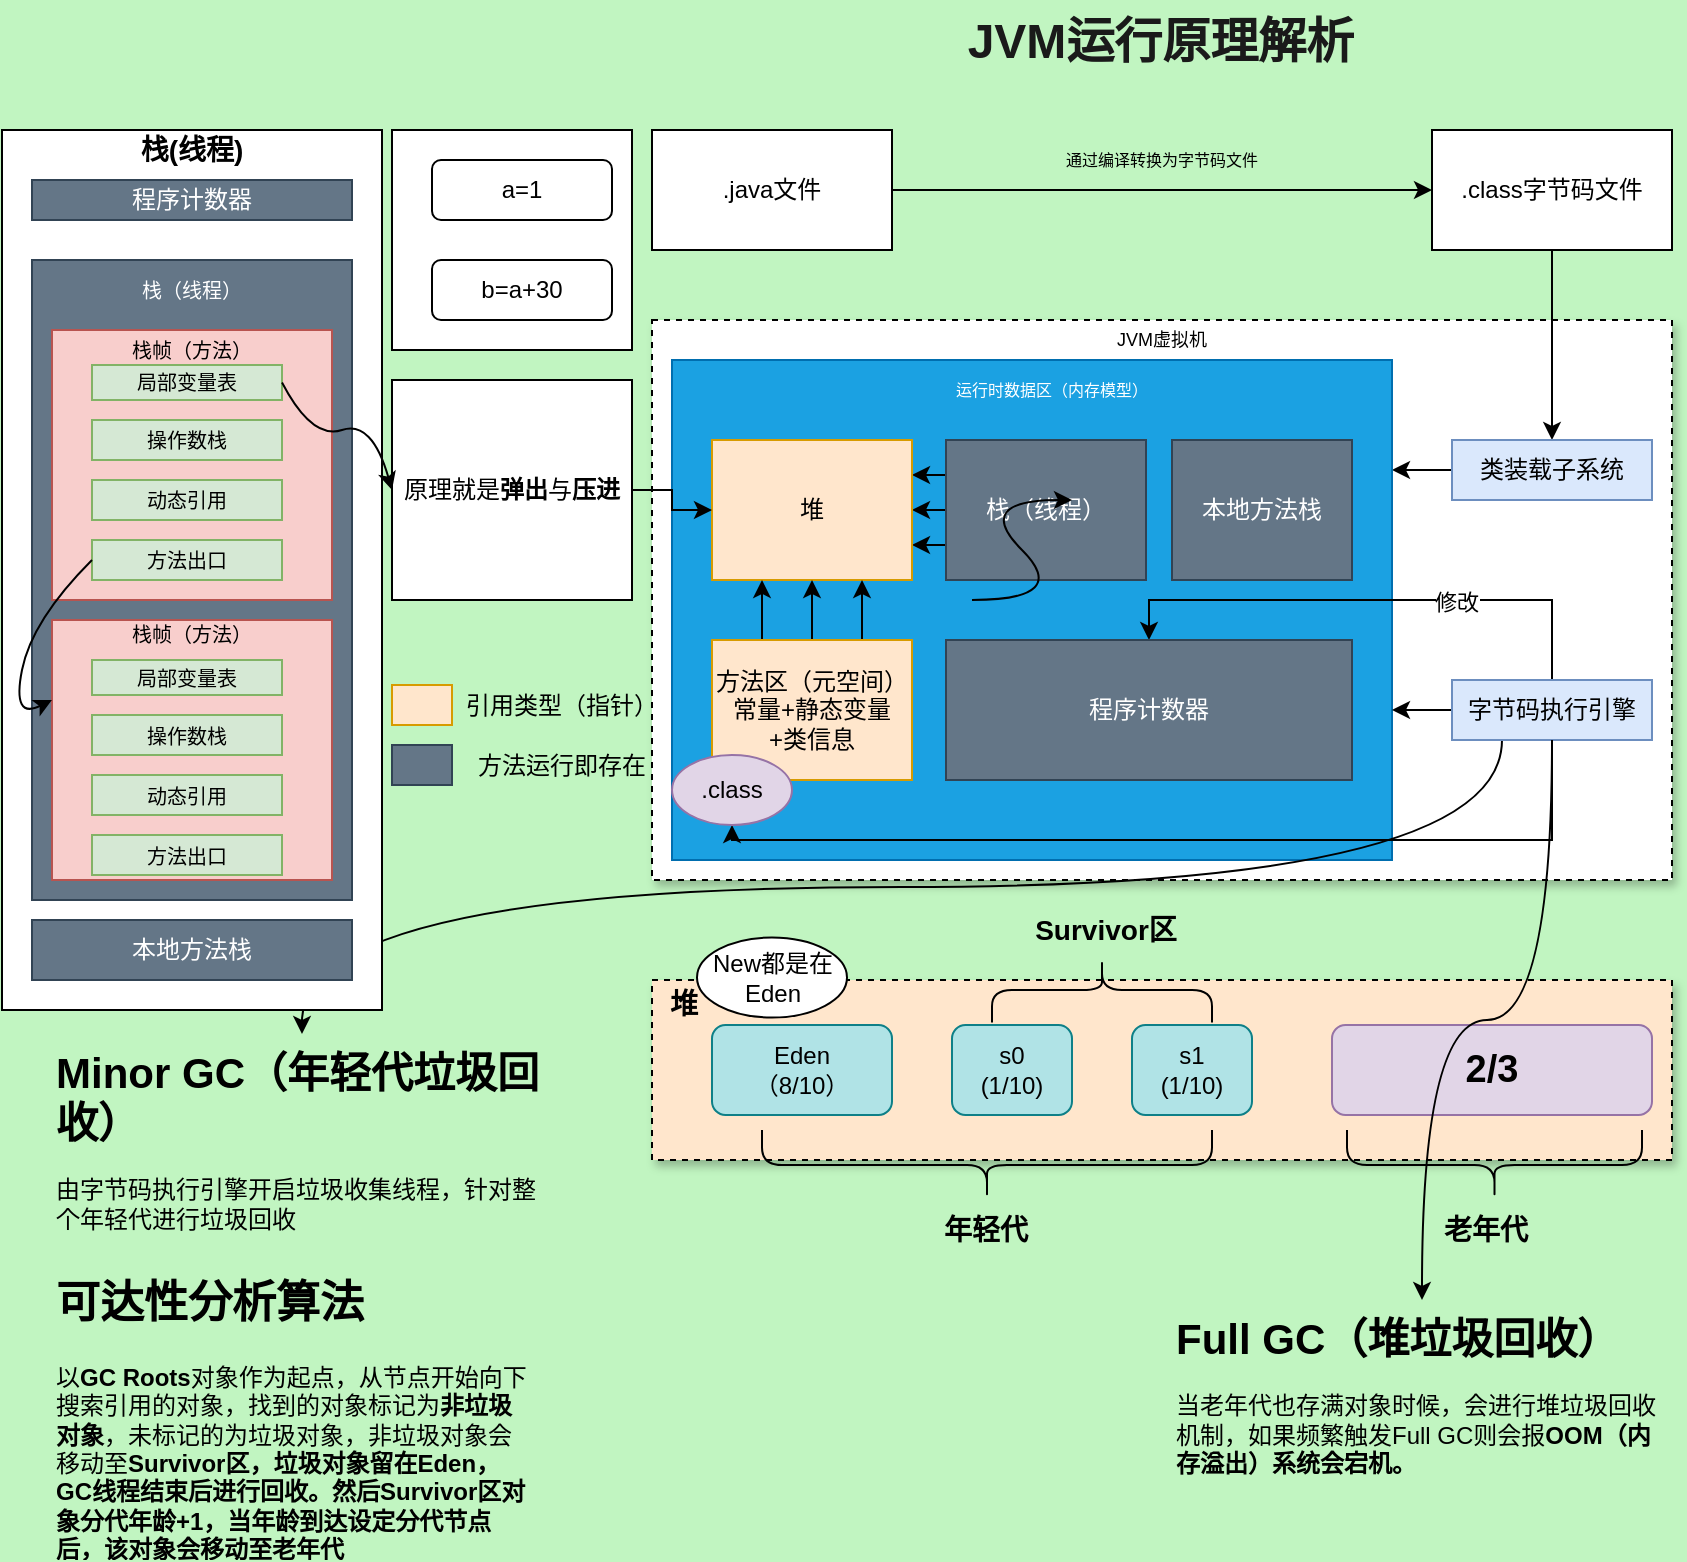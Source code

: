<mxfile version="24.0.8" type="github">
  <diagram name="第 1 页" id="TNzSReZP8ukEuCBCMOGA">
    <mxGraphModel dx="1562" dy="810" grid="1" gridSize="10" guides="1" tooltips="1" connect="1" arrows="1" fold="1" page="1" pageScale="1" pageWidth="1169" pageHeight="827" background="#c1f5c1" math="0" shadow="0">
      <root>
        <mxCell id="0" />
        <mxCell id="1" parent="0" />
        <mxCell id="Gv70TaVpF7jsmHRN0daD-3" value="" style="rounded=0;whiteSpace=wrap;html=1;fontColor=default;movable=1;resizable=1;rotatable=1;deletable=1;editable=1;locked=0;connectable=1;shadow=1;dashed=1;" vertex="1" parent="1">
          <mxGeometry x="330" y="180" width="510" height="280" as="geometry" />
        </mxCell>
        <mxCell id="Gv70TaVpF7jsmHRN0daD-4" value="&lt;h1 style=&quot;margin-top: 0px;&quot;&gt;JVM运行原理解析&lt;/h1&gt;" style="text;html=1;whiteSpace=wrap;overflow=hidden;rounded=0;align=center;fontColor=#1A1A1A;" vertex="1" parent="1">
          <mxGeometry x="477" y="20" width="215" height="50" as="geometry" />
        </mxCell>
        <mxCell id="Gv70TaVpF7jsmHRN0daD-15" value="" style="edgeStyle=orthogonalEdgeStyle;rounded=0;orthogonalLoop=1;jettySize=auto;html=1;entryX=0;entryY=0.5;entryDx=0;entryDy=0;" edge="1" parent="1" source="Gv70TaVpF7jsmHRN0daD-6" target="Gv70TaVpF7jsmHRN0daD-14">
          <mxGeometry relative="1" as="geometry">
            <Array as="points">
              <mxPoint x="660" y="115" />
              <mxPoint x="660" y="115" />
            </Array>
          </mxGeometry>
        </mxCell>
        <mxCell id="Gv70TaVpF7jsmHRN0daD-6" value=".java文件" style="rounded=0;whiteSpace=wrap;html=1;" vertex="1" parent="1">
          <mxGeometry x="330" y="85" width="120" height="60" as="geometry" />
        </mxCell>
        <mxCell id="Gv70TaVpF7jsmHRN0daD-22" value="" style="edgeStyle=orthogonalEdgeStyle;rounded=0;orthogonalLoop=1;jettySize=auto;html=1;entryX=0.5;entryY=0;entryDx=0;entryDy=0;" edge="1" parent="1" source="Gv70TaVpF7jsmHRN0daD-14" target="Gv70TaVpF7jsmHRN0daD-23">
          <mxGeometry relative="1" as="geometry">
            <mxPoint x="719" y="230" as="targetPoint" />
          </mxGeometry>
        </mxCell>
        <mxCell id="Gv70TaVpF7jsmHRN0daD-14" value=".class字节码文件" style="whiteSpace=wrap;html=1;rounded=0;" vertex="1" parent="1">
          <mxGeometry x="720" y="85" width="120" height="60" as="geometry" />
        </mxCell>
        <mxCell id="Gv70TaVpF7jsmHRN0daD-16" value="通过编译转换为字节码文件" style="text;html=1;align=center;verticalAlign=middle;whiteSpace=wrap;rounded=0;fontSize=8;" vertex="1" parent="1">
          <mxGeometry x="535" y="85" width="100" height="30" as="geometry" />
        </mxCell>
        <mxCell id="Gv70TaVpF7jsmHRN0daD-28" style="edgeStyle=orthogonalEdgeStyle;rounded=0;orthogonalLoop=1;jettySize=auto;html=1;" edge="1" parent="1" source="Gv70TaVpF7jsmHRN0daD-23">
          <mxGeometry relative="1" as="geometry">
            <mxPoint x="700" y="255" as="targetPoint" />
          </mxGeometry>
        </mxCell>
        <mxCell id="Gv70TaVpF7jsmHRN0daD-23" value="类装载子系统" style="rounded=0;whiteSpace=wrap;html=1;fillColor=#dae8fc;strokeColor=#6c8ebf;" vertex="1" parent="1">
          <mxGeometry x="730" y="240" width="100" height="30" as="geometry" />
        </mxCell>
        <mxCell id="Gv70TaVpF7jsmHRN0daD-24" value="" style="rounded=0;whiteSpace=wrap;html=1;fillColor=#1ba1e2;fontColor=#ffffff;strokeColor=#006EAF;" vertex="1" parent="1">
          <mxGeometry x="340" y="200" width="360" height="250" as="geometry" />
        </mxCell>
        <mxCell id="Gv70TaVpF7jsmHRN0daD-25" value="JVM虚拟机" style="text;html=1;align=center;verticalAlign=middle;whiteSpace=wrap;rounded=0;fontSize=9;" vertex="1" parent="1">
          <mxGeometry x="560" y="180" width="50" height="20" as="geometry" />
        </mxCell>
        <mxCell id="Gv70TaVpF7jsmHRN0daD-26" value="运行时数据区（内存模型）" style="text;html=1;align=center;verticalAlign=middle;whiteSpace=wrap;rounded=0;fontSize=8;fontColor=#FFFFFF;" vertex="1" parent="1">
          <mxGeometry x="480" y="210" width="100" height="10" as="geometry" />
        </mxCell>
        <mxCell id="Gv70TaVpF7jsmHRN0daD-29" style="edgeStyle=orthogonalEdgeStyle;rounded=0;orthogonalLoop=1;jettySize=auto;html=1;" edge="1" parent="1" source="Gv70TaVpF7jsmHRN0daD-27">
          <mxGeometry relative="1" as="geometry">
            <mxPoint x="700" y="375" as="targetPoint" />
          </mxGeometry>
        </mxCell>
        <mxCell id="Gv70TaVpF7jsmHRN0daD-79" style="edgeStyle=orthogonalEdgeStyle;rounded=0;orthogonalLoop=1;jettySize=auto;html=1;exitX=0.5;exitY=0;exitDx=0;exitDy=0;entryX=0.5;entryY=0;entryDx=0;entryDy=0;" edge="1" parent="1" source="Gv70TaVpF7jsmHRN0daD-27" target="Gv70TaVpF7jsmHRN0daD-34">
          <mxGeometry relative="1" as="geometry">
            <Array as="points">
              <mxPoint x="780" y="320" />
              <mxPoint x="579" y="320" />
            </Array>
          </mxGeometry>
        </mxCell>
        <mxCell id="Gv70TaVpF7jsmHRN0daD-80" value="修改" style="edgeLabel;html=1;align=center;verticalAlign=middle;resizable=0;points=[];" vertex="1" connectable="0" parent="Gv70TaVpF7jsmHRN0daD-79">
          <mxGeometry x="-0.328" y="1" relative="1" as="geometry">
            <mxPoint as="offset" />
          </mxGeometry>
        </mxCell>
        <mxCell id="Gv70TaVpF7jsmHRN0daD-84" value="" style="edgeStyle=orthogonalEdgeStyle;rounded=0;orthogonalLoop=1;jettySize=auto;html=1;" edge="1" parent="1" source="Gv70TaVpF7jsmHRN0daD-27" target="Gv70TaVpF7jsmHRN0daD-83">
          <mxGeometry relative="1" as="geometry">
            <Array as="points">
              <mxPoint x="780" y="440" />
              <mxPoint x="370" y="440" />
            </Array>
          </mxGeometry>
        </mxCell>
        <mxCell id="Gv70TaVpF7jsmHRN0daD-104" style="edgeStyle=orthogonalEdgeStyle;rounded=0;orthogonalLoop=1;jettySize=auto;html=1;curved=1;exitX=0.25;exitY=1;exitDx=0;exitDy=0;" edge="1" parent="1" source="Gv70TaVpF7jsmHRN0daD-27" target="Gv70TaVpF7jsmHRN0daD-103">
          <mxGeometry relative="1" as="geometry">
            <mxPoint x="805" y="390" as="sourcePoint" />
          </mxGeometry>
        </mxCell>
        <mxCell id="Gv70TaVpF7jsmHRN0daD-27" value="字节码执行引擎" style="rounded=0;whiteSpace=wrap;html=1;fillColor=#dae8fc;strokeColor=#6c8ebf;" vertex="1" parent="1">
          <mxGeometry x="730" y="360" width="100" height="30" as="geometry" />
        </mxCell>
        <mxCell id="Gv70TaVpF7jsmHRN0daD-31" value="本地方法栈" style="rounded=0;whiteSpace=wrap;html=1;fillColor=#647687;fontColor=#ffffff;strokeColor=#314354;" vertex="1" parent="1">
          <mxGeometry x="590" y="240" width="90" height="70" as="geometry" />
        </mxCell>
        <mxCell id="Gv70TaVpF7jsmHRN0daD-36" style="edgeStyle=orthogonalEdgeStyle;rounded=0;orthogonalLoop=1;jettySize=auto;html=1;exitX=0;exitY=0.25;exitDx=0;exitDy=0;entryX=1;entryY=0.25;entryDx=0;entryDy=0;" edge="1" parent="1" source="Gv70TaVpF7jsmHRN0daD-32" target="Gv70TaVpF7jsmHRN0daD-33">
          <mxGeometry relative="1" as="geometry" />
        </mxCell>
        <mxCell id="Gv70TaVpF7jsmHRN0daD-37" style="edgeStyle=orthogonalEdgeStyle;rounded=0;orthogonalLoop=1;jettySize=auto;html=1;exitX=0;exitY=0.5;exitDx=0;exitDy=0;entryX=1;entryY=0.5;entryDx=0;entryDy=0;" edge="1" parent="1" source="Gv70TaVpF7jsmHRN0daD-32" target="Gv70TaVpF7jsmHRN0daD-33">
          <mxGeometry relative="1" as="geometry" />
        </mxCell>
        <mxCell id="Gv70TaVpF7jsmHRN0daD-38" style="edgeStyle=orthogonalEdgeStyle;rounded=0;orthogonalLoop=1;jettySize=auto;html=1;exitX=0;exitY=0.75;exitDx=0;exitDy=0;entryX=1;entryY=0.75;entryDx=0;entryDy=0;" edge="1" parent="1" source="Gv70TaVpF7jsmHRN0daD-32" target="Gv70TaVpF7jsmHRN0daD-33">
          <mxGeometry relative="1" as="geometry" />
        </mxCell>
        <mxCell id="Gv70TaVpF7jsmHRN0daD-32" value="栈（线程）" style="rounded=0;whiteSpace=wrap;html=1;fillColor=#647687;fontColor=#ffffff;strokeColor=#314354;" vertex="1" parent="1">
          <mxGeometry x="477" y="240" width="100" height="70" as="geometry" />
        </mxCell>
        <mxCell id="Gv70TaVpF7jsmHRN0daD-33" value="堆" style="rounded=0;whiteSpace=wrap;html=1;fillColor=#ffe6cc;strokeColor=#d79b00;" vertex="1" parent="1">
          <mxGeometry x="360" y="240" width="100" height="70" as="geometry" />
        </mxCell>
        <mxCell id="Gv70TaVpF7jsmHRN0daD-34" value="程序计数器" style="rounded=0;whiteSpace=wrap;html=1;fillColor=#647687;fontColor=#ffffff;strokeColor=#314354;" vertex="1" parent="1">
          <mxGeometry x="477" y="340" width="203" height="70" as="geometry" />
        </mxCell>
        <mxCell id="Gv70TaVpF7jsmHRN0daD-39" style="edgeStyle=orthogonalEdgeStyle;rounded=0;orthogonalLoop=1;jettySize=auto;html=1;exitX=0.25;exitY=0;exitDx=0;exitDy=0;entryX=0.25;entryY=1;entryDx=0;entryDy=0;" edge="1" parent="1" source="Gv70TaVpF7jsmHRN0daD-35" target="Gv70TaVpF7jsmHRN0daD-33">
          <mxGeometry relative="1" as="geometry" />
        </mxCell>
        <mxCell id="Gv70TaVpF7jsmHRN0daD-40" style="edgeStyle=orthogonalEdgeStyle;rounded=0;orthogonalLoop=1;jettySize=auto;html=1;exitX=0.5;exitY=0;exitDx=0;exitDy=0;entryX=0.5;entryY=1;entryDx=0;entryDy=0;" edge="1" parent="1" source="Gv70TaVpF7jsmHRN0daD-35" target="Gv70TaVpF7jsmHRN0daD-33">
          <mxGeometry relative="1" as="geometry" />
        </mxCell>
        <mxCell id="Gv70TaVpF7jsmHRN0daD-41" style="edgeStyle=orthogonalEdgeStyle;rounded=0;orthogonalLoop=1;jettySize=auto;html=1;exitX=0.75;exitY=0;exitDx=0;exitDy=0;entryX=0.75;entryY=1;entryDx=0;entryDy=0;" edge="1" parent="1" source="Gv70TaVpF7jsmHRN0daD-35" target="Gv70TaVpF7jsmHRN0daD-33">
          <mxGeometry relative="1" as="geometry" />
        </mxCell>
        <mxCell id="Gv70TaVpF7jsmHRN0daD-35" value="方法区（元空间）&lt;div&gt;常量+静态变量+类信息&lt;/div&gt;" style="rounded=0;whiteSpace=wrap;html=1;fillColor=#ffe6cc;strokeColor=#d79b00;" vertex="1" parent="1">
          <mxGeometry x="360" y="340" width="100" height="70" as="geometry" />
        </mxCell>
        <mxCell id="Gv70TaVpF7jsmHRN0daD-42" value="" style="rounded=0;whiteSpace=wrap;html=1;fillColor=#ffe6cc;strokeColor=#d79b00;" vertex="1" parent="1">
          <mxGeometry x="200" y="362.5" width="30" height="20" as="geometry" />
        </mxCell>
        <mxCell id="Gv70TaVpF7jsmHRN0daD-43" value="引用类型（指针）" style="text;html=1;align=center;verticalAlign=middle;whiteSpace=wrap;rounded=0;" vertex="1" parent="1">
          <mxGeometry x="230" y="357.5" width="110" height="30" as="geometry" />
        </mxCell>
        <mxCell id="Gv70TaVpF7jsmHRN0daD-44" value="" style="rounded=0;whiteSpace=wrap;html=1;fillColor=#647687;fontColor=#ffffff;strokeColor=#314354;" vertex="1" parent="1">
          <mxGeometry x="200" y="392.5" width="30" height="20" as="geometry" />
        </mxCell>
        <mxCell id="Gv70TaVpF7jsmHRN0daD-45" value="方法运行即存在" style="text;html=1;align=center;verticalAlign=middle;whiteSpace=wrap;rounded=0;" vertex="1" parent="1">
          <mxGeometry x="230" y="387.5" width="110" height="30" as="geometry" />
        </mxCell>
        <mxCell id="Gv70TaVpF7jsmHRN0daD-46" value="" style="rounded=0;whiteSpace=wrap;html=1;rotation=90;movable=1;resizable=1;rotatable=1;deletable=1;editable=1;locked=0;connectable=1;" vertex="1" parent="1">
          <mxGeometry x="-120" y="210" width="440" height="190" as="geometry" />
        </mxCell>
        <mxCell id="Gv70TaVpF7jsmHRN0daD-47" value="&lt;b&gt;&lt;font style=&quot;font-size: 14px;&quot;&gt;栈(线程)&lt;/font&gt;&lt;/b&gt;" style="text;html=1;align=center;verticalAlign=middle;whiteSpace=wrap;rounded=0;" vertex="1" parent="1">
          <mxGeometry x="70" y="80" width="60" height="30" as="geometry" />
        </mxCell>
        <mxCell id="Gv70TaVpF7jsmHRN0daD-49" value="程序计数器" style="rounded=0;whiteSpace=wrap;html=1;fillColor=#647687;fontColor=#ffffff;strokeColor=#314354;" vertex="1" parent="1">
          <mxGeometry x="20" y="110" width="160" height="20" as="geometry" />
        </mxCell>
        <mxCell id="Gv70TaVpF7jsmHRN0daD-50" value="" style="rounded=0;whiteSpace=wrap;html=1;fillColor=#647687;fontColor=#ffffff;strokeColor=#314354;" vertex="1" parent="1">
          <mxGeometry x="20" y="150" width="160" height="320" as="geometry" />
        </mxCell>
        <mxCell id="Gv70TaVpF7jsmHRN0daD-52" value="栈（线程）" style="text;html=1;align=center;verticalAlign=middle;whiteSpace=wrap;rounded=0;fontSize=10;fontColor=#FFFFFF;" vertex="1" parent="1">
          <mxGeometry x="50" y="160" width="100" height="10" as="geometry" />
        </mxCell>
        <mxCell id="Gv70TaVpF7jsmHRN0daD-54" value="本地方法栈" style="rounded=0;whiteSpace=wrap;html=1;fillColor=#647687;fontColor=#ffffff;strokeColor=#314354;" vertex="1" parent="1">
          <mxGeometry x="20" y="480" width="160" height="30" as="geometry" />
        </mxCell>
        <mxCell id="Gv70TaVpF7jsmHRN0daD-55" value="" style="rounded=0;whiteSpace=wrap;html=1;fillColor=#f8cecc;strokeColor=#b85450;movable=1;resizable=1;rotatable=1;deletable=1;editable=1;locked=0;connectable=1;" vertex="1" parent="1">
          <mxGeometry x="30" y="185" width="140" height="135" as="geometry" />
        </mxCell>
        <mxCell id="Gv70TaVpF7jsmHRN0daD-56" value="" style="rounded=0;whiteSpace=wrap;html=1;fillColor=#f8cecc;strokeColor=#b85450;movable=1;resizable=1;rotatable=1;deletable=1;editable=1;locked=0;connectable=1;" vertex="1" parent="1">
          <mxGeometry x="30" y="330" width="140" height="130" as="geometry" />
        </mxCell>
        <mxCell id="Gv70TaVpF7jsmHRN0daD-57" value="栈帧（方法）" style="text;html=1;align=center;verticalAlign=middle;whiteSpace=wrap;rounded=0;fontSize=10;fontColor=#000000;labelBackgroundColor=none;" vertex="1" parent="1">
          <mxGeometry x="50" y="190" width="100" height="10" as="geometry" />
        </mxCell>
        <mxCell id="Gv70TaVpF7jsmHRN0daD-58" value="栈帧（方法）" style="text;html=1;align=center;verticalAlign=middle;whiteSpace=wrap;rounded=0;fontSize=10;fontColor=#000000;labelBackgroundColor=none;" vertex="1" parent="1">
          <mxGeometry x="50" y="332" width="100" height="10" as="geometry" />
        </mxCell>
        <mxCell id="Gv70TaVpF7jsmHRN0daD-59" value="&lt;font style=&quot;font-size: 10px;&quot;&gt;局部变量表&lt;/font&gt;" style="rounded=0;whiteSpace=wrap;html=1;fillColor=#d5e8d4;strokeColor=#82b366;" vertex="1" parent="1">
          <mxGeometry x="50" y="202.5" width="95" height="17.5" as="geometry" />
        </mxCell>
        <mxCell id="Gv70TaVpF7jsmHRN0daD-60" value="&lt;font style=&quot;font-size: 10px;&quot;&gt;操作数栈&lt;/font&gt;" style="rounded=0;whiteSpace=wrap;html=1;fillColor=#d5e8d4;strokeColor=#82b366;" vertex="1" parent="1">
          <mxGeometry x="50" y="230" width="95" height="20" as="geometry" />
        </mxCell>
        <mxCell id="Gv70TaVpF7jsmHRN0daD-61" value="&lt;font style=&quot;font-size: 10px;&quot;&gt;动态引用&lt;/font&gt;" style="rounded=0;whiteSpace=wrap;html=1;fillColor=#d5e8d4;strokeColor=#82b366;" vertex="1" parent="1">
          <mxGeometry x="50" y="260" width="95" height="20" as="geometry" />
        </mxCell>
        <mxCell id="Gv70TaVpF7jsmHRN0daD-62" value="&lt;font style=&quot;font-size: 10px;&quot;&gt;方法出口&lt;/font&gt;" style="rounded=0;whiteSpace=wrap;html=1;fillColor=#d5e8d4;strokeColor=#82b366;" vertex="1" parent="1">
          <mxGeometry x="50" y="290" width="95" height="20" as="geometry" />
        </mxCell>
        <mxCell id="Gv70TaVpF7jsmHRN0daD-63" value="" style="curved=1;endArrow=classic;html=1;rounded=0;" edge="1" parent="1">
          <mxGeometry width="50" height="50" relative="1" as="geometry">
            <mxPoint x="490" y="320" as="sourcePoint" />
            <mxPoint x="540" y="270" as="targetPoint" />
            <Array as="points">
              <mxPoint x="540" y="320" />
              <mxPoint x="490" y="270" />
            </Array>
          </mxGeometry>
        </mxCell>
        <mxCell id="Gv70TaVpF7jsmHRN0daD-65" value="" style="curved=1;endArrow=classic;html=1;rounded=0;exitX=0;exitY=0.5;exitDx=0;exitDy=0;" edge="1" parent="1" source="Gv70TaVpF7jsmHRN0daD-62">
          <mxGeometry width="50" height="50" relative="1" as="geometry">
            <mxPoint x="220" y="320" as="sourcePoint" />
            <mxPoint x="30" y="370" as="targetPoint" />
            <Array as="points">
              <mxPoint x="20" y="330" />
              <mxPoint x="10" y="380" />
            </Array>
          </mxGeometry>
        </mxCell>
        <mxCell id="Gv70TaVpF7jsmHRN0daD-67" value="&lt;font style=&quot;font-size: 10px;&quot;&gt;局部变量表&lt;/font&gt;" style="rounded=0;whiteSpace=wrap;html=1;fillColor=#d5e8d4;strokeColor=#82b366;" vertex="1" parent="1">
          <mxGeometry x="50" y="350" width="95" height="17.5" as="geometry" />
        </mxCell>
        <mxCell id="Gv70TaVpF7jsmHRN0daD-68" value="&lt;font style=&quot;font-size: 10px;&quot;&gt;操作数栈&lt;/font&gt;" style="rounded=0;whiteSpace=wrap;html=1;fillColor=#d5e8d4;strokeColor=#82b366;" vertex="1" parent="1">
          <mxGeometry x="50" y="377.5" width="95" height="20" as="geometry" />
        </mxCell>
        <mxCell id="Gv70TaVpF7jsmHRN0daD-69" value="&lt;font style=&quot;font-size: 10px;&quot;&gt;动态引用&lt;/font&gt;" style="rounded=0;whiteSpace=wrap;html=1;fillColor=#d5e8d4;strokeColor=#82b366;" vertex="1" parent="1">
          <mxGeometry x="50" y="407.5" width="95" height="20" as="geometry" />
        </mxCell>
        <mxCell id="Gv70TaVpF7jsmHRN0daD-70" value="&lt;font style=&quot;font-size: 10px;&quot;&gt;方法出口&lt;/font&gt;" style="rounded=0;whiteSpace=wrap;html=1;fillColor=#d5e8d4;strokeColor=#82b366;" vertex="1" parent="1">
          <mxGeometry x="50" y="437.5" width="95" height="20" as="geometry" />
        </mxCell>
        <mxCell id="Gv70TaVpF7jsmHRN0daD-71" value="" style="rounded=0;whiteSpace=wrap;html=1;" vertex="1" parent="1">
          <mxGeometry x="200" y="85" width="120" height="110" as="geometry" />
        </mxCell>
        <mxCell id="Gv70TaVpF7jsmHRN0daD-73" value="a=1" style="rounded=1;whiteSpace=wrap;html=1;" vertex="1" parent="1">
          <mxGeometry x="220" y="100" width="90" height="30" as="geometry" />
        </mxCell>
        <mxCell id="Gv70TaVpF7jsmHRN0daD-74" value="b=a+30" style="rounded=1;whiteSpace=wrap;html=1;" vertex="1" parent="1">
          <mxGeometry x="220" y="150" width="90" height="30" as="geometry" />
        </mxCell>
        <mxCell id="Gv70TaVpF7jsmHRN0daD-78" style="edgeStyle=orthogonalEdgeStyle;rounded=0;orthogonalLoop=1;jettySize=auto;html=1;" edge="1" parent="1" source="Gv70TaVpF7jsmHRN0daD-75" target="Gv70TaVpF7jsmHRN0daD-33">
          <mxGeometry relative="1" as="geometry" />
        </mxCell>
        <mxCell id="Gv70TaVpF7jsmHRN0daD-75" value="原理就是&lt;b&gt;弹出&lt;/b&gt;与&lt;b&gt;压进&lt;/b&gt;" style="rounded=0;whiteSpace=wrap;html=1;" vertex="1" parent="1">
          <mxGeometry x="200" y="210" width="120" height="110" as="geometry" />
        </mxCell>
        <mxCell id="Gv70TaVpF7jsmHRN0daD-77" value="" style="curved=1;endArrow=classic;html=1;rounded=0;exitX=1;exitY=0.5;exitDx=0;exitDy=0;entryX=0;entryY=0.5;entryDx=0;entryDy=0;" edge="1" parent="1" source="Gv70TaVpF7jsmHRN0daD-59" target="Gv70TaVpF7jsmHRN0daD-75">
          <mxGeometry width="50" height="50" relative="1" as="geometry">
            <mxPoint x="220" y="320" as="sourcePoint" />
            <mxPoint x="260" y="270" as="targetPoint" />
            <Array as="points">
              <mxPoint x="160" y="240" />
              <mxPoint x="190" y="230" />
            </Array>
          </mxGeometry>
        </mxCell>
        <mxCell id="Gv70TaVpF7jsmHRN0daD-83" value=".class" style="ellipse;whiteSpace=wrap;html=1;fillColor=#e1d5e7;strokeColor=#9673a6;rounded=0;" vertex="1" parent="1">
          <mxGeometry x="340" y="397.5" width="60" height="35" as="geometry" />
        </mxCell>
        <mxCell id="Gv70TaVpF7jsmHRN0daD-87" value="" style="rounded=0;whiteSpace=wrap;html=1;fontColor=default;movable=1;resizable=1;rotatable=1;deletable=1;editable=1;locked=0;connectable=1;shadow=1;dashed=1;fillColor=#ffe6cc;" vertex="1" parent="1">
          <mxGeometry x="330" y="510" width="510" height="90" as="geometry" />
        </mxCell>
        <mxCell id="Gv70TaVpF7jsmHRN0daD-89" value="&lt;b&gt;&lt;font style=&quot;font-size: 14px;&quot;&gt;堆&lt;/font&gt;&lt;/b&gt;" style="text;html=1;align=center;verticalAlign=middle;whiteSpace=wrap;rounded=0;" vertex="1" parent="1">
          <mxGeometry x="316" y="507" width="60" height="30" as="geometry" />
        </mxCell>
        <mxCell id="Gv70TaVpF7jsmHRN0daD-91" value="Eden&lt;div&gt;（8/10）&lt;/div&gt;" style="rounded=1;whiteSpace=wrap;html=1;fillColor=#b0e3e6;strokeColor=#0e8088;" vertex="1" parent="1">
          <mxGeometry x="360" y="532.5" width="90" height="45" as="geometry" />
        </mxCell>
        <mxCell id="Gv70TaVpF7jsmHRN0daD-92" value="s0&lt;div&gt;(1/10)&lt;/div&gt;" style="rounded=1;whiteSpace=wrap;html=1;fillColor=#b0e3e6;strokeColor=#0e8088;" vertex="1" parent="1">
          <mxGeometry x="480" y="532.5" width="60" height="45" as="geometry" />
        </mxCell>
        <mxCell id="Gv70TaVpF7jsmHRN0daD-93" value="s1&lt;div&gt;(1/10)&lt;/div&gt;" style="rounded=1;whiteSpace=wrap;html=1;fillColor=#b0e3e6;strokeColor=#0e8088;" vertex="1" parent="1">
          <mxGeometry x="570" y="532.5" width="60" height="45" as="geometry" />
        </mxCell>
        <mxCell id="Gv70TaVpF7jsmHRN0daD-94" value="&lt;b&gt;&lt;font style=&quot;font-size: 19px;&quot;&gt;2/3&lt;/font&gt;&lt;/b&gt;" style="rounded=1;whiteSpace=wrap;html=1;fillColor=#e1d5e7;strokeColor=#9673a6;" vertex="1" parent="1">
          <mxGeometry x="670" y="532.5" width="160" height="45" as="geometry" />
        </mxCell>
        <mxCell id="Gv70TaVpF7jsmHRN0daD-95" value="" style="shape=curlyBracket;whiteSpace=wrap;html=1;rounded=1;labelPosition=left;verticalLabelPosition=middle;align=right;verticalAlign=middle;rotation=-90;" vertex="1" parent="1">
          <mxGeometry x="480" y="490" width="35" height="225" as="geometry" />
        </mxCell>
        <mxCell id="Gv70TaVpF7jsmHRN0daD-96" value="" style="shape=curlyBracket;whiteSpace=wrap;html=1;rounded=1;labelPosition=left;verticalLabelPosition=middle;align=right;verticalAlign=middle;rotation=90;" vertex="1" parent="1">
          <mxGeometry x="538.75" y="460" width="32.5" height="110" as="geometry" />
        </mxCell>
        <mxCell id="Gv70TaVpF7jsmHRN0daD-97" value="&lt;b&gt;&lt;font style=&quot;font-size: 14px;&quot;&gt;Survivor区&lt;/font&gt;&lt;/b&gt;" style="text;html=1;align=center;verticalAlign=middle;whiteSpace=wrap;rounded=0;" vertex="1" parent="1">
          <mxGeometry x="510" y="470" width="94" height="30" as="geometry" />
        </mxCell>
        <mxCell id="Gv70TaVpF7jsmHRN0daD-98" value="&lt;b&gt;&lt;font style=&quot;font-size: 14px;&quot;&gt;年轻代&lt;/font&gt;&lt;/b&gt;" style="text;html=1;align=center;verticalAlign=middle;whiteSpace=wrap;rounded=0;" vertex="1" parent="1">
          <mxGeometry x="450" y="620" width="94" height="30" as="geometry" />
        </mxCell>
        <mxCell id="Gv70TaVpF7jsmHRN0daD-99" value="&lt;b&gt;&lt;font style=&quot;font-size: 14px;&quot;&gt;老年代&lt;/font&gt;&lt;/b&gt;" style="text;html=1;align=center;verticalAlign=middle;whiteSpace=wrap;rounded=0;" vertex="1" parent="1">
          <mxGeometry x="700" y="620" width="94" height="30" as="geometry" />
        </mxCell>
        <mxCell id="Gv70TaVpF7jsmHRN0daD-100" value="" style="shape=curlyBracket;whiteSpace=wrap;html=1;rounded=1;labelPosition=left;verticalLabelPosition=middle;align=right;verticalAlign=middle;rotation=-90;" vertex="1" parent="1">
          <mxGeometry x="733.75" y="528.75" width="35" height="147.5" as="geometry" />
        </mxCell>
        <mxCell id="Gv70TaVpF7jsmHRN0daD-101" value="New都是在Eden" style="ellipse;whiteSpace=wrap;html=1;" vertex="1" parent="1">
          <mxGeometry x="352.5" y="488.75" width="75" height="40" as="geometry" />
        </mxCell>
        <mxCell id="Gv70TaVpF7jsmHRN0daD-103" value="&lt;h1 style=&quot;margin-top: 0px; font-size: 21px;&quot;&gt;&lt;font style=&quot;font-size: 21px;&quot;&gt;Minor GC&lt;/font&gt;（年轻代垃圾回收）&lt;/h1&gt;&lt;p&gt;由字节码执行引擎开启垃圾收集线程，针对整个年轻代进行垃圾回收&lt;/p&gt;" style="text;html=1;whiteSpace=wrap;overflow=hidden;rounded=0;" vertex="1" parent="1">
          <mxGeometry x="30" y="537" width="250" height="120" as="geometry" />
        </mxCell>
        <mxCell id="Gv70TaVpF7jsmHRN0daD-105" value="&lt;h1 style=&quot;margin-top: 0px;&quot;&gt;&lt;b style=&quot;&quot;&gt;&lt;font style=&quot;font-size: 22px;&quot;&gt;可达性分析算法&lt;/font&gt;&lt;/b&gt;&lt;br&gt;&lt;/h1&gt;&lt;p&gt;以&lt;b&gt;GC Roots&lt;/b&gt;对象作为起点，从节点开始向下搜索引用的对象，找到的对象标记为&lt;b&gt;非垃圾对象&lt;/b&gt;，未标记的为垃圾对象，非垃圾对象会移动至&lt;b&gt;Survivor区，垃圾对象留在Eden，GC线程结束后进行回收。然后Survivor区对象分代年龄+1，当年龄到达设定分代节点后，该对象会移动至老年代&lt;/b&gt;&lt;/p&gt;" style="text;html=1;whiteSpace=wrap;overflow=hidden;rounded=0;" vertex="1" parent="1">
          <mxGeometry x="30" y="650" width="240" height="147" as="geometry" />
        </mxCell>
        <mxCell id="Gv70TaVpF7jsmHRN0daD-106" style="edgeStyle=orthogonalEdgeStyle;rounded=0;orthogonalLoop=1;jettySize=auto;html=1;curved=1;exitX=0.5;exitY=1;exitDx=0;exitDy=0;entryX=0.5;entryY=0;entryDx=0;entryDy=0;" edge="1" parent="1" source="Gv70TaVpF7jsmHRN0daD-27" target="Gv70TaVpF7jsmHRN0daD-107">
          <mxGeometry relative="1" as="geometry">
            <mxPoint x="1030" y="577.5" as="sourcePoint" />
            <mxPoint x="400" y="670" as="targetPoint" />
          </mxGeometry>
        </mxCell>
        <mxCell id="Gv70TaVpF7jsmHRN0daD-107" value="&lt;h1 style=&quot;margin-top: 0px; font-size: 21px;&quot;&gt;&lt;font style=&quot;font-size: 21px;&quot;&gt;Full GC&lt;/font&gt;（堆垃圾回收）&lt;/h1&gt;&lt;p&gt;当老年代也存满对象时候，会进行堆垃圾回收机制，如果频繁触发Full GC则会报&lt;b&gt;OOM（内存溢出）系统会宕机。&lt;/b&gt;&lt;/p&gt;" style="text;html=1;whiteSpace=wrap;overflow=hidden;rounded=0;" vertex="1" parent="1">
          <mxGeometry x="590" y="670" width="250" height="120" as="geometry" />
        </mxCell>
      </root>
    </mxGraphModel>
  </diagram>
</mxfile>
